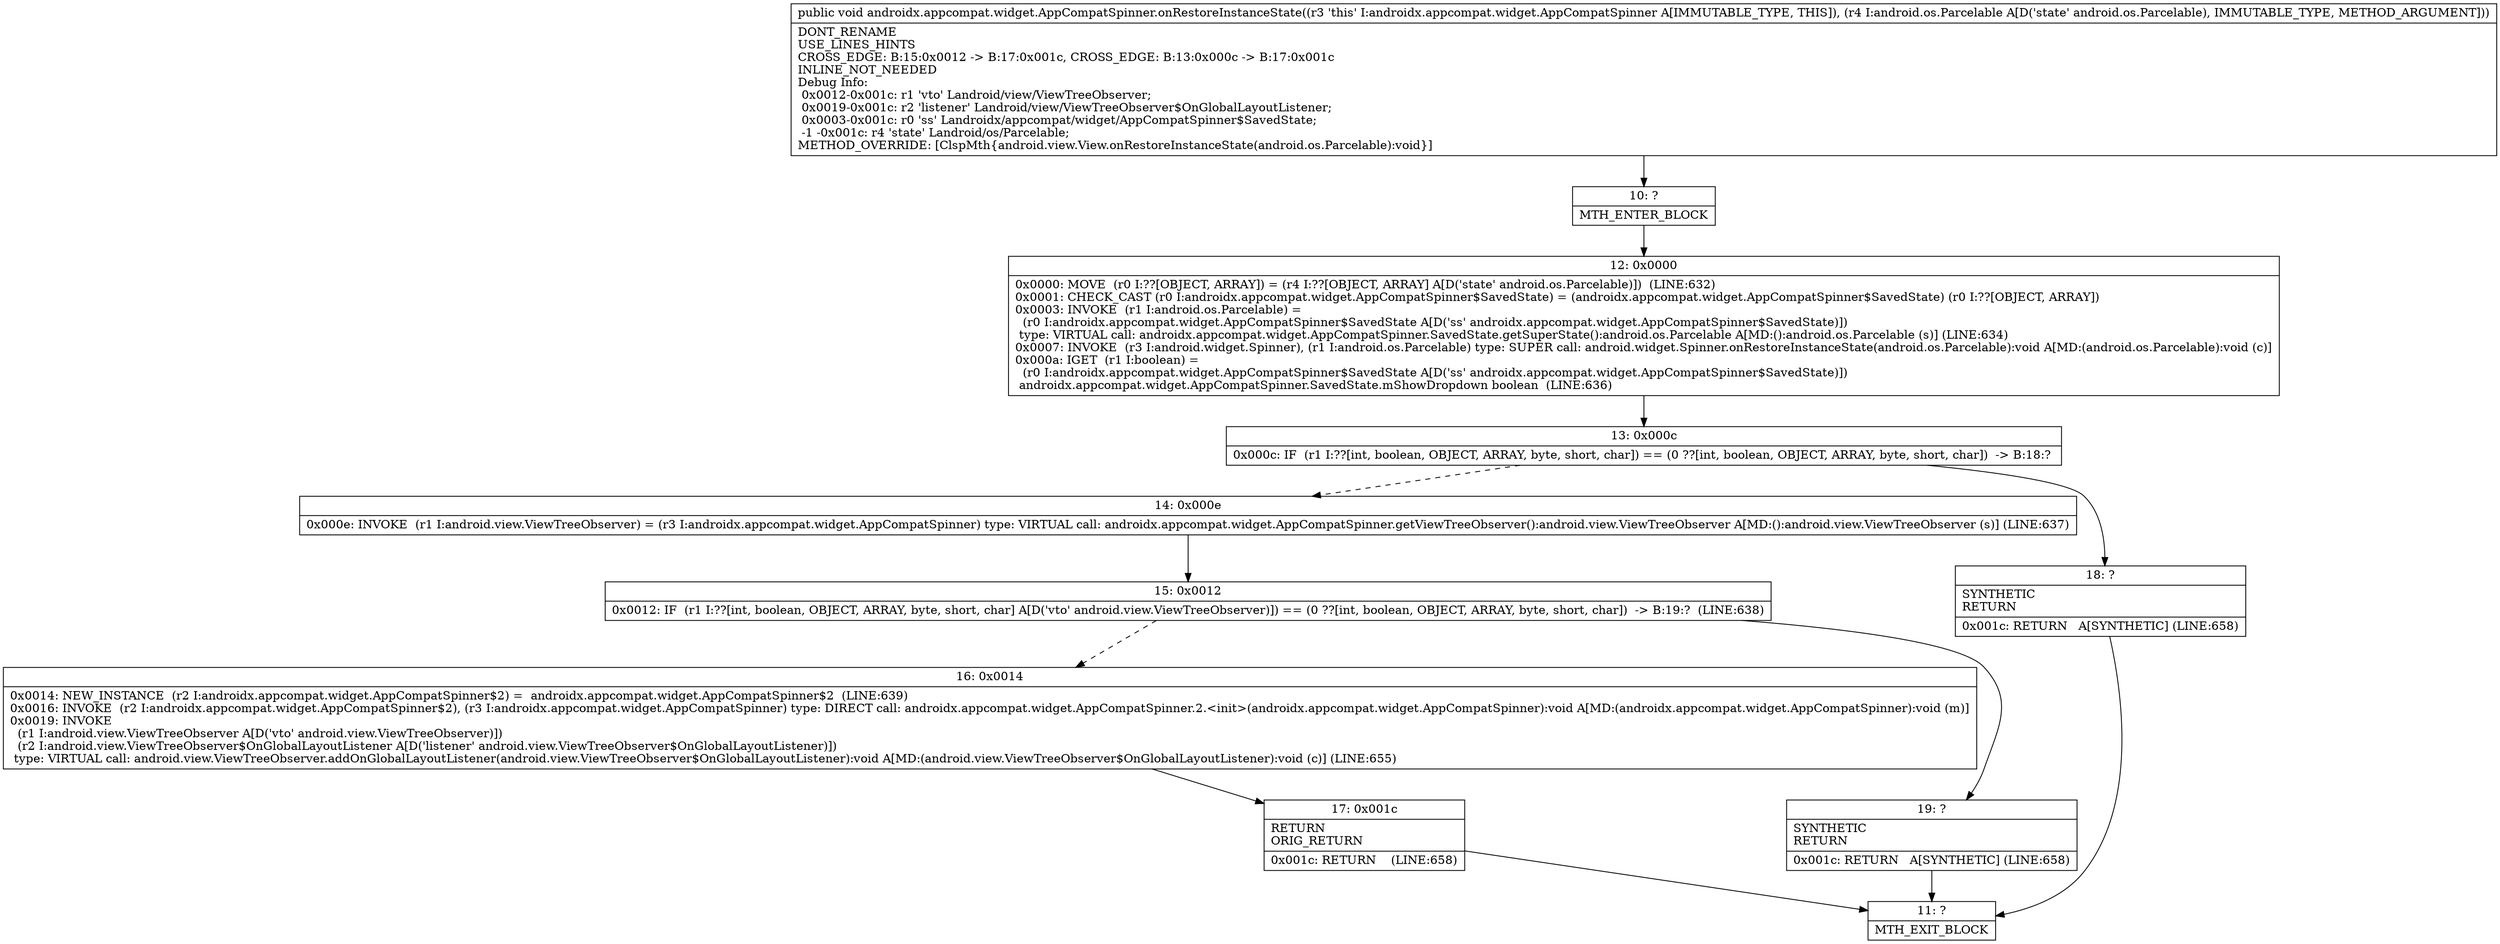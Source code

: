 digraph "CFG forandroidx.appcompat.widget.AppCompatSpinner.onRestoreInstanceState(Landroid\/os\/Parcelable;)V" {
Node_10 [shape=record,label="{10\:\ ?|MTH_ENTER_BLOCK\l}"];
Node_12 [shape=record,label="{12\:\ 0x0000|0x0000: MOVE  (r0 I:??[OBJECT, ARRAY]) = (r4 I:??[OBJECT, ARRAY] A[D('state' android.os.Parcelable)])  (LINE:632)\l0x0001: CHECK_CAST (r0 I:androidx.appcompat.widget.AppCompatSpinner$SavedState) = (androidx.appcompat.widget.AppCompatSpinner$SavedState) (r0 I:??[OBJECT, ARRAY]) \l0x0003: INVOKE  (r1 I:android.os.Parcelable) = \l  (r0 I:androidx.appcompat.widget.AppCompatSpinner$SavedState A[D('ss' androidx.appcompat.widget.AppCompatSpinner$SavedState)])\l type: VIRTUAL call: androidx.appcompat.widget.AppCompatSpinner.SavedState.getSuperState():android.os.Parcelable A[MD:():android.os.Parcelable (s)] (LINE:634)\l0x0007: INVOKE  (r3 I:android.widget.Spinner), (r1 I:android.os.Parcelable) type: SUPER call: android.widget.Spinner.onRestoreInstanceState(android.os.Parcelable):void A[MD:(android.os.Parcelable):void (c)]\l0x000a: IGET  (r1 I:boolean) = \l  (r0 I:androidx.appcompat.widget.AppCompatSpinner$SavedState A[D('ss' androidx.appcompat.widget.AppCompatSpinner$SavedState)])\l androidx.appcompat.widget.AppCompatSpinner.SavedState.mShowDropdown boolean  (LINE:636)\l}"];
Node_13 [shape=record,label="{13\:\ 0x000c|0x000c: IF  (r1 I:??[int, boolean, OBJECT, ARRAY, byte, short, char]) == (0 ??[int, boolean, OBJECT, ARRAY, byte, short, char])  \-\> B:18:? \l}"];
Node_14 [shape=record,label="{14\:\ 0x000e|0x000e: INVOKE  (r1 I:android.view.ViewTreeObserver) = (r3 I:androidx.appcompat.widget.AppCompatSpinner) type: VIRTUAL call: androidx.appcompat.widget.AppCompatSpinner.getViewTreeObserver():android.view.ViewTreeObserver A[MD:():android.view.ViewTreeObserver (s)] (LINE:637)\l}"];
Node_15 [shape=record,label="{15\:\ 0x0012|0x0012: IF  (r1 I:??[int, boolean, OBJECT, ARRAY, byte, short, char] A[D('vto' android.view.ViewTreeObserver)]) == (0 ??[int, boolean, OBJECT, ARRAY, byte, short, char])  \-\> B:19:?  (LINE:638)\l}"];
Node_16 [shape=record,label="{16\:\ 0x0014|0x0014: NEW_INSTANCE  (r2 I:androidx.appcompat.widget.AppCompatSpinner$2) =  androidx.appcompat.widget.AppCompatSpinner$2  (LINE:639)\l0x0016: INVOKE  (r2 I:androidx.appcompat.widget.AppCompatSpinner$2), (r3 I:androidx.appcompat.widget.AppCompatSpinner) type: DIRECT call: androidx.appcompat.widget.AppCompatSpinner.2.\<init\>(androidx.appcompat.widget.AppCompatSpinner):void A[MD:(androidx.appcompat.widget.AppCompatSpinner):void (m)]\l0x0019: INVOKE  \l  (r1 I:android.view.ViewTreeObserver A[D('vto' android.view.ViewTreeObserver)])\l  (r2 I:android.view.ViewTreeObserver$OnGlobalLayoutListener A[D('listener' android.view.ViewTreeObserver$OnGlobalLayoutListener)])\l type: VIRTUAL call: android.view.ViewTreeObserver.addOnGlobalLayoutListener(android.view.ViewTreeObserver$OnGlobalLayoutListener):void A[MD:(android.view.ViewTreeObserver$OnGlobalLayoutListener):void (c)] (LINE:655)\l}"];
Node_17 [shape=record,label="{17\:\ 0x001c|RETURN\lORIG_RETURN\l|0x001c: RETURN    (LINE:658)\l}"];
Node_11 [shape=record,label="{11\:\ ?|MTH_EXIT_BLOCK\l}"];
Node_19 [shape=record,label="{19\:\ ?|SYNTHETIC\lRETURN\l|0x001c: RETURN   A[SYNTHETIC] (LINE:658)\l}"];
Node_18 [shape=record,label="{18\:\ ?|SYNTHETIC\lRETURN\l|0x001c: RETURN   A[SYNTHETIC] (LINE:658)\l}"];
MethodNode[shape=record,label="{public void androidx.appcompat.widget.AppCompatSpinner.onRestoreInstanceState((r3 'this' I:androidx.appcompat.widget.AppCompatSpinner A[IMMUTABLE_TYPE, THIS]), (r4 I:android.os.Parcelable A[D('state' android.os.Parcelable), IMMUTABLE_TYPE, METHOD_ARGUMENT]))  | DONT_RENAME\lUSE_LINES_HINTS\lCROSS_EDGE: B:15:0x0012 \-\> B:17:0x001c, CROSS_EDGE: B:13:0x000c \-\> B:17:0x001c\lINLINE_NOT_NEEDED\lDebug Info:\l  0x0012\-0x001c: r1 'vto' Landroid\/view\/ViewTreeObserver;\l  0x0019\-0x001c: r2 'listener' Landroid\/view\/ViewTreeObserver$OnGlobalLayoutListener;\l  0x0003\-0x001c: r0 'ss' Landroidx\/appcompat\/widget\/AppCompatSpinner$SavedState;\l  \-1 \-0x001c: r4 'state' Landroid\/os\/Parcelable;\lMETHOD_OVERRIDE: [ClspMth\{android.view.View.onRestoreInstanceState(android.os.Parcelable):void\}]\l}"];
MethodNode -> Node_10;Node_10 -> Node_12;
Node_12 -> Node_13;
Node_13 -> Node_14[style=dashed];
Node_13 -> Node_18;
Node_14 -> Node_15;
Node_15 -> Node_16[style=dashed];
Node_15 -> Node_19;
Node_16 -> Node_17;
Node_17 -> Node_11;
Node_19 -> Node_11;
Node_18 -> Node_11;
}

